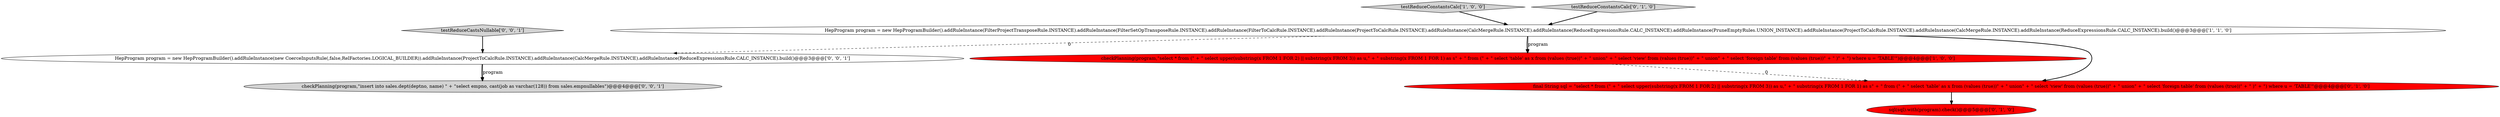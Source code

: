 digraph {
5 [style = filled, label = "sql(sql).with(program).check()@@@5@@@['0', '1', '0']", fillcolor = red, shape = ellipse image = "AAA1AAABBB2BBB"];
8 [style = filled, label = "checkPlanning(program,\"insert into sales.dept(deptno, name) \" + \"select empno, cast(job as varchar(128)) from sales.empnullables\")@@@4@@@['0', '0', '1']", fillcolor = lightgray, shape = ellipse image = "AAA0AAABBB3BBB"];
0 [style = filled, label = "checkPlanning(program,\"select * from (\" + \" select upper(substring(x FROM 1 FOR 2) || substring(x FROM 3)) as u,\" + \" substring(x FROM 1 FOR 1) as s\" + \" from (\" + \" select 'table' as x from (values (true))\" + \" union\" + \" select 'view' from (values (true))\" + \" union\" + \" select 'foreign table' from (values (true))\" + \" )\" + \") where u = 'TABLE'\")@@@4@@@['1', '0', '0']", fillcolor = red, shape = ellipse image = "AAA1AAABBB1BBB"];
7 [style = filled, label = "HepProgram program = new HepProgramBuilder().addRuleInstance(new CoerceInputsRule(,false,RelFactories.LOGICAL_BUILDER)).addRuleInstance(ProjectToCalcRule.INSTANCE).addRuleInstance(CalcMergeRule.INSTANCE).addRuleInstance(ReduceExpressionsRule.CALC_INSTANCE).build()@@@3@@@['0', '0', '1']", fillcolor = white, shape = ellipse image = "AAA0AAABBB3BBB"];
4 [style = filled, label = "final String sql = \"select * from (\" + \" select upper(substring(x FROM 1 FOR 2) || substring(x FROM 3)) as u,\" + \" substring(x FROM 1 FOR 1) as s\" + \" from (\" + \" select 'table' as x from (values (true))\" + \" union\" + \" select 'view' from (values (true))\" + \" union\" + \" select 'foreign table' from (values (true))\" + \" )\" + \") where u = 'TABLE'\"@@@4@@@['0', '1', '0']", fillcolor = red, shape = ellipse image = "AAA1AAABBB2BBB"];
1 [style = filled, label = "HepProgram program = new HepProgramBuilder().addRuleInstance(FilterProjectTransposeRule.INSTANCE).addRuleInstance(FilterSetOpTransposeRule.INSTANCE).addRuleInstance(FilterToCalcRule.INSTANCE).addRuleInstance(ProjectToCalcRule.INSTANCE).addRuleInstance(CalcMergeRule.INSTANCE).addRuleInstance(ReduceExpressionsRule.CALC_INSTANCE).addRuleInstance(PruneEmptyRules.UNION_INSTANCE).addRuleInstance(ProjectToCalcRule.INSTANCE).addRuleInstance(CalcMergeRule.INSTANCE).addRuleInstance(ReduceExpressionsRule.CALC_INSTANCE).build()@@@3@@@['1', '1', '0']", fillcolor = white, shape = ellipse image = "AAA0AAABBB1BBB"];
2 [style = filled, label = "testReduceConstantsCalc['1', '0', '0']", fillcolor = lightgray, shape = diamond image = "AAA0AAABBB1BBB"];
3 [style = filled, label = "testReduceConstantsCalc['0', '1', '0']", fillcolor = lightgray, shape = diamond image = "AAA0AAABBB2BBB"];
6 [style = filled, label = "testReduceCastsNullable['0', '0', '1']", fillcolor = lightgray, shape = diamond image = "AAA0AAABBB3BBB"];
1->4 [style = bold, label=""];
0->4 [style = dashed, label="0"];
1->0 [style = bold, label=""];
1->7 [style = dashed, label="0"];
6->7 [style = bold, label=""];
1->0 [style = solid, label="program"];
3->1 [style = bold, label=""];
7->8 [style = bold, label=""];
7->8 [style = solid, label="program"];
4->5 [style = bold, label=""];
2->1 [style = bold, label=""];
}
